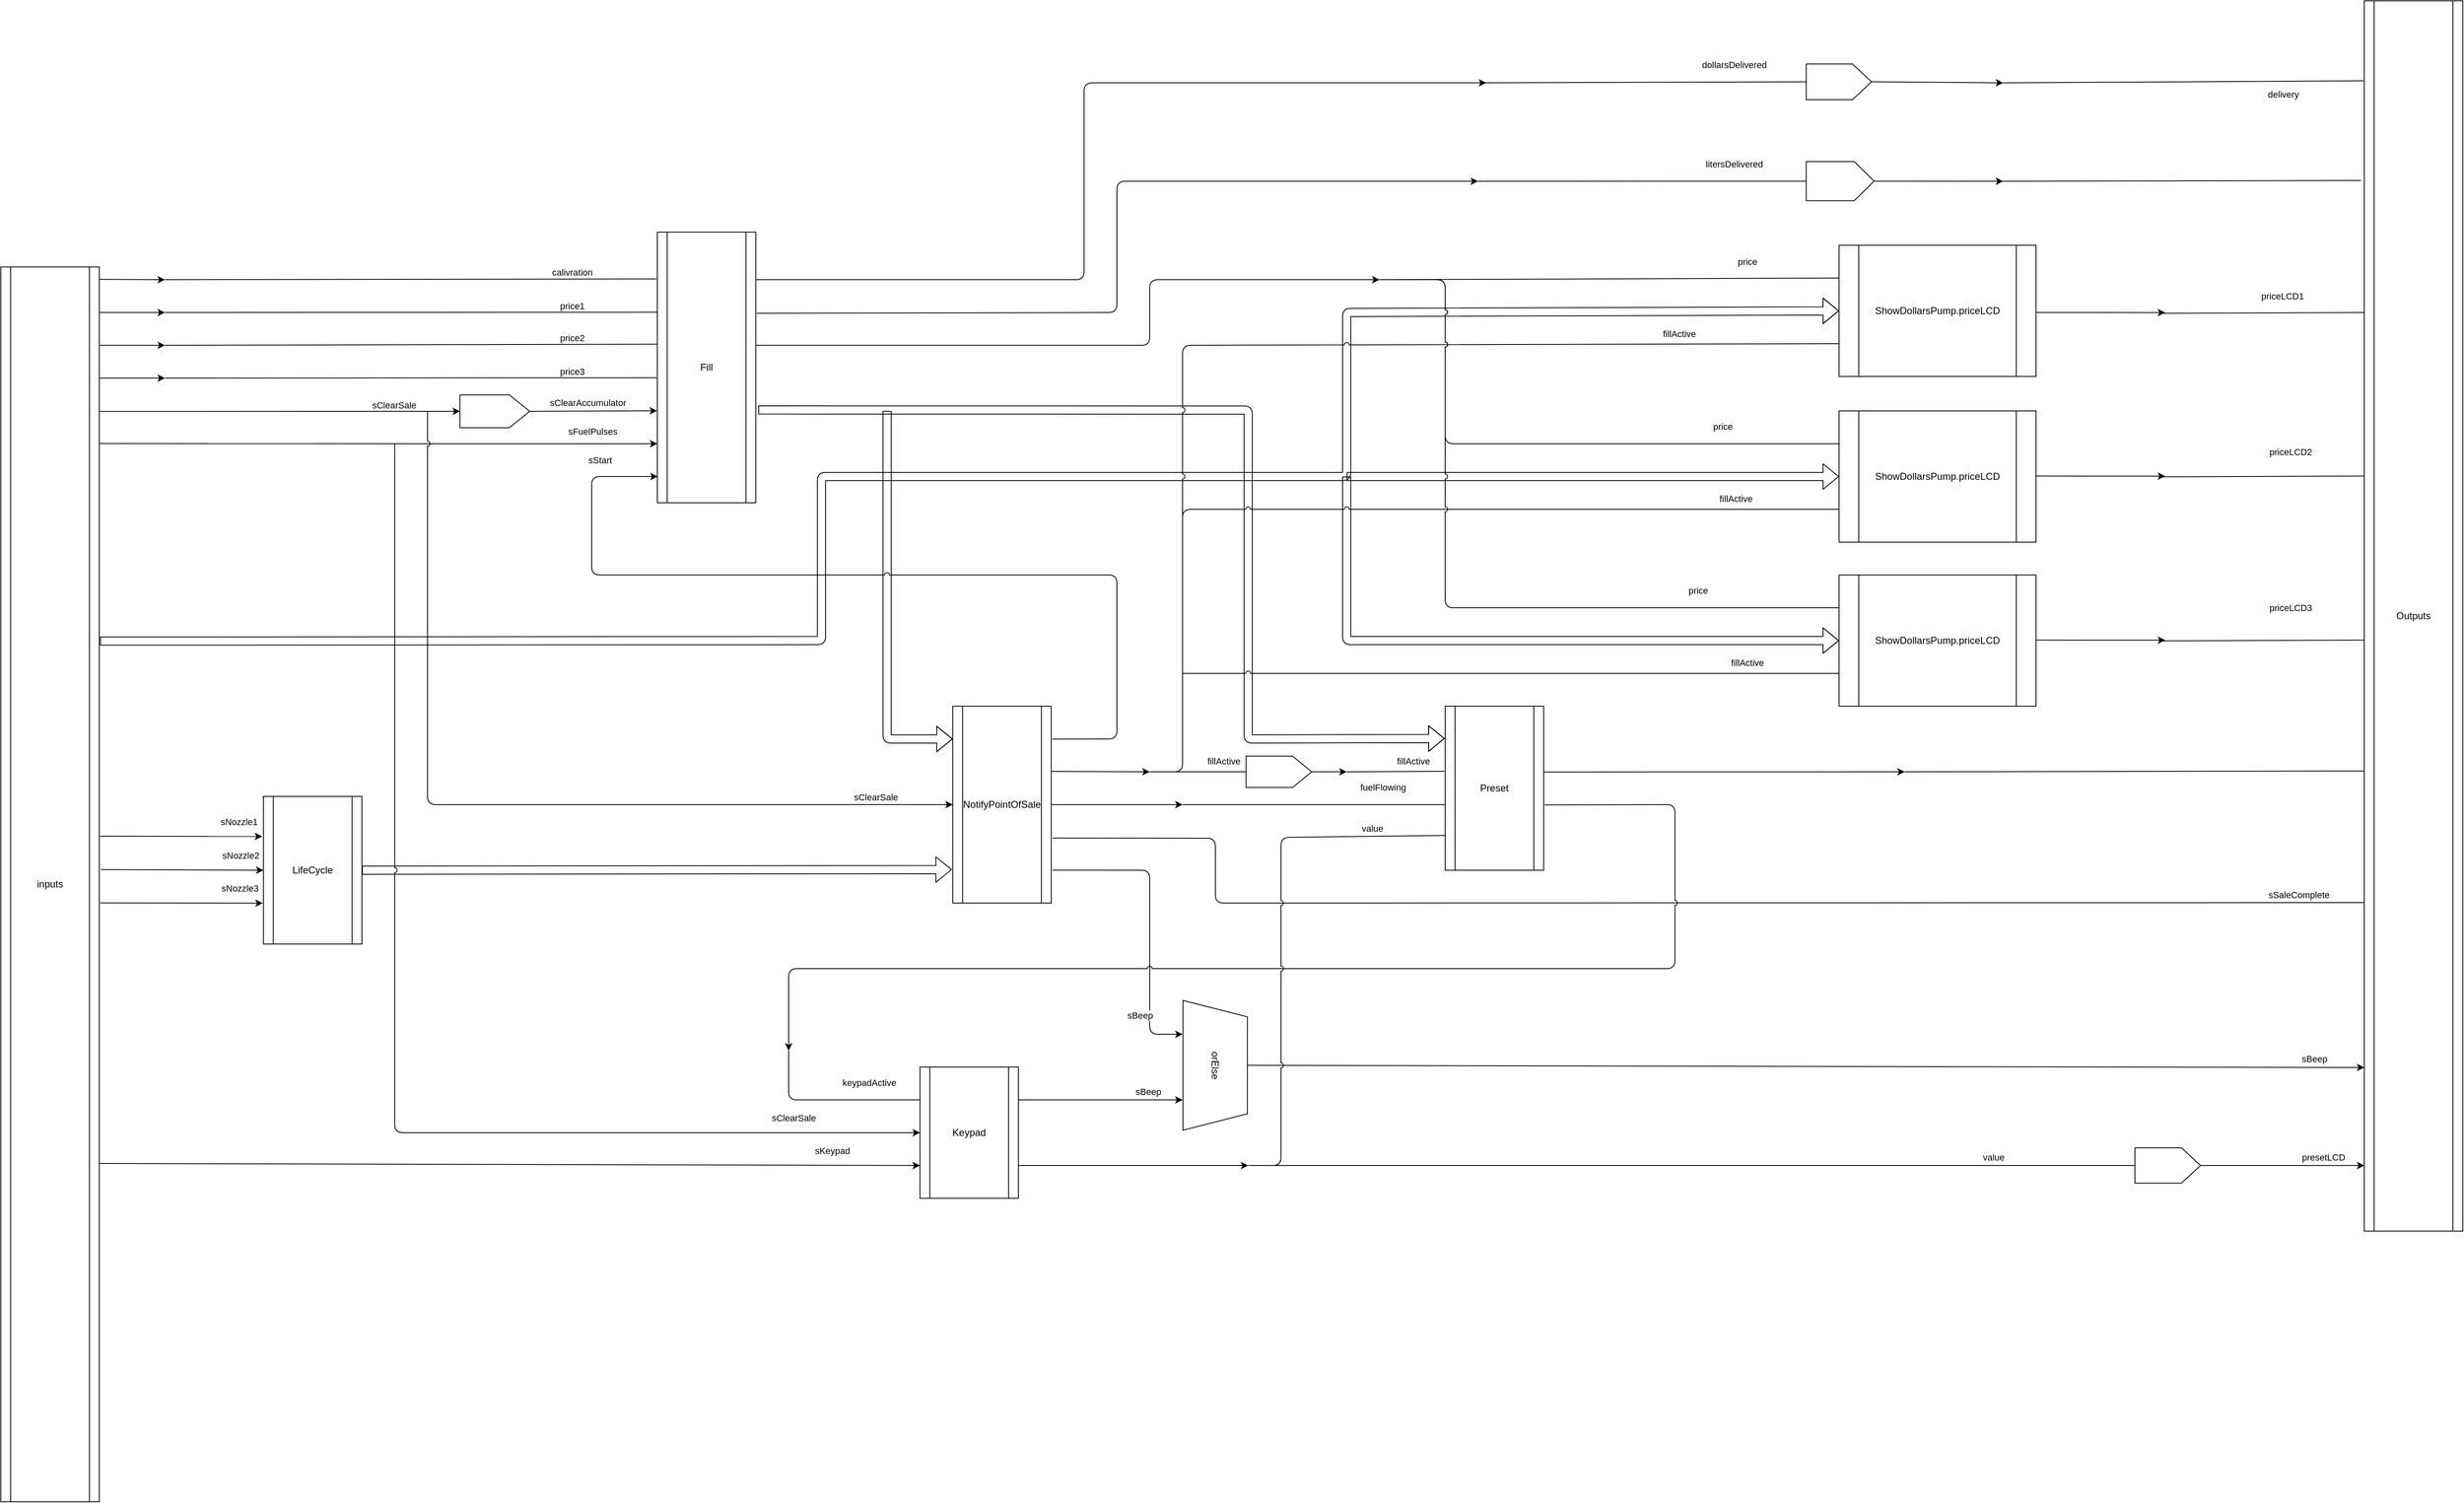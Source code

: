 <mxfile>
    <diagram id="igdpagmYWE806KtzFgo8" name="ページ1">
        <mxGraphModel dx="2159" dy="774" grid="1" gridSize="10" guides="1" tooltips="1" connect="1" arrows="1" fold="1" page="0" pageScale="1" pageWidth="827" pageHeight="1169" background="none" math="0" shadow="0">
            <root>
                <mxCell id="0"/>
                <mxCell id="1" parent="0"/>
                <mxCell id="2" value="inputs" style="shape=process;whiteSpace=wrap;html=1;backgroundOutline=1;" parent="1" vertex="1">
                    <mxGeometry x="-1400" y="584.5" width="120" height="1505.5" as="geometry"/>
                </mxCell>
                <mxCell id="4" value="" style="endArrow=classic;html=1;exitX=1.003;exitY=0.117;exitDx=0;exitDy=0;exitPerimeter=0;jumpStyle=arc;entryX=0.5;entryY=0;entryDx=0;entryDy=0;" parent="1" source="2" target="7" edge="1">
                    <mxGeometry width="50" height="50" relative="1" as="geometry">
                        <mxPoint x="-1210" y="644.5" as="sourcePoint"/>
                        <mxPoint x="-880" y="760" as="targetPoint"/>
                    </mxGeometry>
                </mxCell>
                <mxCell id="5" value="sClearSale" style="edgeLabel;html=1;align=center;verticalAlign=middle;resizable=0;points=[];" parent="4" vertex="1" connectable="0">
                    <mxGeometry x="0.708" y="-1" relative="1" as="geometry">
                        <mxPoint x="-17" y="-9" as="offset"/>
                    </mxGeometry>
                </mxCell>
                <mxCell id="7" value="" style="verticalLabelPosition=bottom;verticalAlign=top;html=1;shape=offPageConnector;rounded=0;size=0.292;rotation=-90;" parent="1" vertex="1">
                    <mxGeometry x="-818" y="718" width="40" height="85" as="geometry"/>
                </mxCell>
                <mxCell id="8" value="" style="endArrow=classic;html=1;entryX=0;entryY=0.782;entryDx=0;entryDy=0;entryPerimeter=0;jumpStyle=arc;exitX=0.999;exitY=0.143;exitDx=0;exitDy=0;exitPerimeter=0;" parent="1" source="2" target="22" edge="1">
                    <mxGeometry width="50" height="50" relative="1" as="geometry">
                        <mxPoint x="-1280" y="890" as="sourcePoint"/>
                        <mxPoint x="-630" y="687" as="targetPoint"/>
                    </mxGeometry>
                </mxCell>
                <mxCell id="9" value="sFuelPulses" style="edgeLabel;html=1;align=center;verticalAlign=middle;resizable=0;points=[];" parent="8" vertex="1" connectable="0">
                    <mxGeometry x="0.708" y="-1" relative="1" as="geometry">
                        <mxPoint x="20" y="-16" as="offset"/>
                    </mxGeometry>
                </mxCell>
                <mxCell id="10" value="" style="endArrow=none;html=1;endFill=0;jumpStyle=arc;entryX=-0.01;entryY=0.173;entryDx=0;entryDy=0;entryPerimeter=0;" parent="1" target="22" edge="1">
                    <mxGeometry width="50" height="50" relative="1" as="geometry">
                        <mxPoint x="-1200" y="600" as="sourcePoint"/>
                        <mxPoint x="-610" y="562.5" as="targetPoint"/>
                    </mxGeometry>
                </mxCell>
                <mxCell id="11" value="calivration" style="edgeLabel;html=1;align=center;verticalAlign=middle;resizable=0;points=[];" parent="10" vertex="1" connectable="0">
                    <mxGeometry x="0.708" y="-1" relative="1" as="geometry">
                        <mxPoint x="-16" y="-9" as="offset"/>
                    </mxGeometry>
                </mxCell>
                <mxCell id="12" value="" style="endArrow=classic;html=1;jumpStyle=arc;exitX=1.002;exitY=0.01;exitDx=0;exitDy=0;exitPerimeter=0;" parent="1" source="2" edge="1">
                    <mxGeometry width="50" height="50" relative="1" as="geometry">
                        <mxPoint x="-1280" y="637" as="sourcePoint"/>
                        <mxPoint x="-1200" y="600" as="targetPoint"/>
                    </mxGeometry>
                </mxCell>
                <mxCell id="13" value="" style="endArrow=none;html=1;endFill=0;jumpStyle=arc;entryX=-0.004;entryY=0.296;entryDx=0;entryDy=0;entryPerimeter=0;" parent="1" target="22" edge="1">
                    <mxGeometry width="50" height="50" relative="1" as="geometry">
                        <mxPoint x="-1200" y="640" as="sourcePoint"/>
                        <mxPoint x="-610" y="592.5" as="targetPoint"/>
                    </mxGeometry>
                </mxCell>
                <mxCell id="14" value="price1" style="edgeLabel;html=1;align=center;verticalAlign=middle;resizable=0;points=[];" parent="13" vertex="1" connectable="0">
                    <mxGeometry x="0.708" y="-1" relative="1" as="geometry">
                        <mxPoint x="-16" y="-9" as="offset"/>
                    </mxGeometry>
                </mxCell>
                <mxCell id="15" value="" style="endArrow=classic;html=1;jumpStyle=arc;" parent="1" edge="1">
                    <mxGeometry width="50" height="50" relative="1" as="geometry">
                        <mxPoint x="-1280" y="640" as="sourcePoint"/>
                        <mxPoint x="-1200" y="640" as="targetPoint"/>
                    </mxGeometry>
                </mxCell>
                <mxCell id="16" value="" style="endArrow=none;html=1;endFill=0;entryX=-0.006;entryY=0.414;entryDx=0;entryDy=0;jumpStyle=arc;entryPerimeter=0;" parent="1" target="22" edge="1">
                    <mxGeometry width="50" height="50" relative="1" as="geometry">
                        <mxPoint x="-1200" y="680" as="sourcePoint"/>
                        <mxPoint x="-600" y="639.5" as="targetPoint"/>
                    </mxGeometry>
                </mxCell>
                <mxCell id="17" value="price2" style="edgeLabel;html=1;align=center;verticalAlign=middle;resizable=0;points=[];" parent="16" vertex="1" connectable="0">
                    <mxGeometry x="0.708" y="-1" relative="1" as="geometry">
                        <mxPoint x="-16" y="-9" as="offset"/>
                    </mxGeometry>
                </mxCell>
                <mxCell id="18" value="" style="endArrow=classic;html=1;jumpStyle=arc;" parent="1" edge="1">
                    <mxGeometry width="50" height="50" relative="1" as="geometry">
                        <mxPoint x="-1280" y="680" as="sourcePoint"/>
                        <mxPoint x="-1200" y="680" as="targetPoint"/>
                    </mxGeometry>
                </mxCell>
                <mxCell id="19" value="" style="endArrow=none;html=1;endFill=0;entryX=-0.008;entryY=0.538;entryDx=0;entryDy=0;entryPerimeter=0;jumpStyle=arc;" parent="1" target="22" edge="1">
                    <mxGeometry width="50" height="50" relative="1" as="geometry">
                        <mxPoint x="-1200" y="720" as="sourcePoint"/>
                        <mxPoint x="-602.04" y="675.14" as="targetPoint"/>
                    </mxGeometry>
                </mxCell>
                <mxCell id="20" value="price3" style="edgeLabel;html=1;align=center;verticalAlign=middle;resizable=0;points=[];" parent="19" vertex="1" connectable="0">
                    <mxGeometry x="0.708" y="-1" relative="1" as="geometry">
                        <mxPoint x="-16" y="-9" as="offset"/>
                    </mxGeometry>
                </mxCell>
                <mxCell id="21" value="" style="endArrow=classic;html=1;jumpStyle=arc;" parent="1" edge="1">
                    <mxGeometry width="50" height="50" relative="1" as="geometry">
                        <mxPoint x="-1280" y="720" as="sourcePoint"/>
                        <mxPoint x="-1200" y="720" as="targetPoint"/>
                    </mxGeometry>
                </mxCell>
                <mxCell id="22" value="Fill" style="shape=process;whiteSpace=wrap;html=1;backgroundOutline=1;" parent="1" vertex="1">
                    <mxGeometry x="-600" y="542" width="120" height="330" as="geometry"/>
                </mxCell>
                <mxCell id="23" value="NotifyPointOfSale" style="shape=process;whiteSpace=wrap;html=1;backgroundOutline=1;" parent="1" vertex="1">
                    <mxGeometry x="-240" y="1120" width="120" height="240" as="geometry"/>
                </mxCell>
                <mxCell id="25" value="LifeCycle" style="shape=process;whiteSpace=wrap;html=1;backgroundOutline=1;" parent="1" vertex="1">
                    <mxGeometry x="-1080" y="1230" width="120" height="180" as="geometry"/>
                </mxCell>
                <mxCell id="26" value="" style="shape=flexArrow;endArrow=classic;html=1;exitX=1;exitY=0.5;exitDx=0;exitDy=0;entryX=-0.009;entryY=0.83;entryDx=0;entryDy=0;entryPerimeter=0;" parent="1" source="25" target="23" edge="1">
                    <mxGeometry width="50" height="50" relative="1" as="geometry">
                        <mxPoint x="320" y="567" as="sourcePoint"/>
                        <mxPoint x="405" y="1714" as="targetPoint"/>
                    </mxGeometry>
                </mxCell>
                <mxCell id="27" value="" style="shape=flexArrow;endArrow=classic;html=1;" parent="1" edge="1">
                    <mxGeometry width="50" height="50" relative="1" as="geometry">
                        <mxPoint x="-320" y="760" as="sourcePoint"/>
                        <mxPoint x="-240" y="1160" as="targetPoint"/>
                        <Array as="points">
                            <mxPoint x="-320" y="1160"/>
                        </Array>
                    </mxGeometry>
                </mxCell>
                <mxCell id="28" value="Keypad" style="shape=process;whiteSpace=wrap;html=1;backgroundOutline=1;" parent="1" vertex="1">
                    <mxGeometry x="-280" y="1560" width="120" height="160" as="geometry"/>
                </mxCell>
                <mxCell id="29" value="Preset" style="shape=process;whiteSpace=wrap;html=1;backgroundOutline=1;" parent="1" vertex="1">
                    <mxGeometry x="360" y="1120" width="120" height="200" as="geometry"/>
                </mxCell>
                <mxCell id="30" value="" style="shape=flexArrow;endArrow=classic;html=1;exitX=1.025;exitY=0.657;exitDx=0;exitDy=0;exitPerimeter=0;entryX=-0.005;entryY=0.197;entryDx=0;entryDy=0;entryPerimeter=0;" parent="1" source="22" target="29" edge="1">
                    <mxGeometry width="50" height="50" relative="1" as="geometry">
                        <mxPoint x="290" y="667.46" as="sourcePoint"/>
                        <mxPoint x="350" y="1040" as="targetPoint"/>
                        <Array as="points">
                            <mxPoint x="120" y="759"/>
                            <mxPoint x="120" y="1080"/>
                            <mxPoint x="120" y="1160"/>
                        </Array>
                    </mxGeometry>
                </mxCell>
                <mxCell id="31" value="Outputs" style="shape=process;whiteSpace=wrap;html=1;backgroundOutline=1;" parent="1" vertex="1">
                    <mxGeometry x="1480" y="260" width="120" height="1500" as="geometry"/>
                </mxCell>
                <mxCell id="33" value="" style="endArrow=classic;html=1;jumpStyle=arc;exitX=1.003;exitY=0.401;exitDx=0;exitDy=0;exitPerimeter=0;" parent="1" source="29" edge="1">
                    <mxGeometry width="50" height="50" relative="1" as="geometry">
                        <mxPoint x="760" y="640" as="sourcePoint"/>
                        <mxPoint x="920" y="1200" as="targetPoint"/>
                    </mxGeometry>
                </mxCell>
                <mxCell id="35" value="" style="endArrow=none;html=1;endFill=0;jumpStyle=arc;entryX=-0.004;entryY=0.626;entryDx=0;entryDy=0;entryPerimeter=0;" parent="1" target="31" edge="1">
                    <mxGeometry width="50" height="50" relative="1" as="geometry">
                        <mxPoint x="920" y="1200" as="sourcePoint"/>
                        <mxPoint x="1777" y="745" as="targetPoint"/>
                    </mxGeometry>
                </mxCell>
                <mxCell id="36" value="delivery" style="edgeLabel;html=1;align=center;verticalAlign=middle;resizable=0;points=[];" parent="35" vertex="1" connectable="0">
                    <mxGeometry x="0.702" relative="1" as="geometry">
                        <mxPoint x="-15" y="-825" as="offset"/>
                    </mxGeometry>
                </mxCell>
                <mxCell id="37" value="" style="endArrow=classic;html=1;jumpStyle=arc;" parent="1" edge="1">
                    <mxGeometry width="50" height="50" relative="1" as="geometry">
                        <mxPoint x="-480" y="600" as="sourcePoint"/>
                        <mxPoint x="410" y="360" as="targetPoint"/>
                        <Array as="points">
                            <mxPoint x="-80" y="600"/>
                            <mxPoint x="-80" y="360"/>
                        </Array>
                    </mxGeometry>
                </mxCell>
                <mxCell id="38" value="" style="endArrow=none;html=1;endFill=0;entryX=0.5;entryY=0;entryDx=0;entryDy=0;jumpStyle=arc;" parent="1" target="40" edge="1">
                    <mxGeometry width="50" height="50" relative="1" as="geometry">
                        <mxPoint x="400" y="360" as="sourcePoint"/>
                        <mxPoint x="760" y="810" as="targetPoint"/>
                    </mxGeometry>
                </mxCell>
                <mxCell id="39" value="dollarsDelivered" style="edgeLabel;html=1;align=center;verticalAlign=middle;resizable=0;points=[];" parent="38" vertex="1" connectable="0">
                    <mxGeometry x="0.702" relative="1" as="geometry">
                        <mxPoint x="-29" y="-21" as="offset"/>
                    </mxGeometry>
                </mxCell>
                <mxCell id="40" value="" style="verticalLabelPosition=bottom;verticalAlign=top;html=1;shape=offPageConnector;rounded=0;size=0.292;rotation=-90;" parent="1" vertex="1">
                    <mxGeometry x="818.07" y="318.95" width="43.5" height="79.62" as="geometry"/>
                </mxCell>
                <mxCell id="41" value="" style="endArrow=classic;html=1;exitX=0.5;exitY=1;exitDx=0;exitDy=0;jumpStyle=arc;" parent="1" source="40" edge="1">
                    <mxGeometry width="50" height="50" relative="1" as="geometry">
                        <mxPoint x="890.0" y="830" as="sourcePoint"/>
                        <mxPoint x="1040" y="360" as="targetPoint"/>
                    </mxGeometry>
                </mxCell>
                <mxCell id="42" value="" style="endArrow=none;html=1;endFill=0;entryX=-0.008;entryY=0.065;entryDx=0;entryDy=0;jumpStyle=arc;entryPerimeter=0;" parent="1" target="31" edge="1">
                    <mxGeometry width="50" height="50" relative="1" as="geometry">
                        <mxPoint x="1040" y="360" as="sourcePoint"/>
                        <mxPoint x="1091" y="832.5" as="targetPoint"/>
                    </mxGeometry>
                </mxCell>
                <mxCell id="44" value="" style="endArrow=classic;html=1;exitX=1.009;exitY=0.3;exitDx=0;exitDy=0;jumpStyle=arc;exitPerimeter=0;" parent="1" source="22" edge="1">
                    <mxGeometry width="50" height="50" relative="1" as="geometry">
                        <mxPoint x="285.28" y="810.53" as="sourcePoint"/>
                        <mxPoint x="400" y="480" as="targetPoint"/>
                        <Array as="points">
                            <mxPoint x="-40" y="640"/>
                            <mxPoint x="-40" y="480"/>
                        </Array>
                    </mxGeometry>
                </mxCell>
                <mxCell id="45" value="" style="endArrow=none;html=1;endFill=0;entryX=0.5;entryY=0;entryDx=0;entryDy=0;jumpStyle=arc;" parent="1" target="47" edge="1">
                    <mxGeometry width="50" height="50" relative="1" as="geometry">
                        <mxPoint x="400" y="480" as="sourcePoint"/>
                        <mxPoint x="762.4" y="854" as="targetPoint"/>
                    </mxGeometry>
                </mxCell>
                <mxCell id="46" value="litersDelivered" style="edgeLabel;html=1;align=center;verticalAlign=middle;resizable=0;points=[];" parent="45" vertex="1" connectable="0">
                    <mxGeometry x="0.702" relative="1" as="geometry">
                        <mxPoint x="-29" y="-21" as="offset"/>
                    </mxGeometry>
                </mxCell>
                <mxCell id="47" value="" style="verticalLabelPosition=bottom;verticalAlign=top;html=1;shape=offPageConnector;rounded=0;size=0.292;rotation=-90;" parent="1" vertex="1">
                    <mxGeometry x="817.44" y="438.56" width="47.75" height="82.63" as="geometry"/>
                </mxCell>
                <mxCell id="48" value="" style="endArrow=classic;html=1;exitX=0.5;exitY=1;exitDx=0;exitDy=0;jumpStyle=arc;" parent="1" source="47" edge="1">
                    <mxGeometry width="50" height="50" relative="1" as="geometry">
                        <mxPoint x="892.4" y="874" as="sourcePoint"/>
                        <mxPoint x="1040" y="480" as="targetPoint"/>
                    </mxGeometry>
                </mxCell>
                <mxCell id="49" value="" style="endArrow=none;html=1;endFill=0;entryX=-0.035;entryY=0.146;entryDx=0;entryDy=0;entryPerimeter=0;jumpStyle=arc;" parent="1" target="31" edge="1">
                    <mxGeometry width="50" height="50" relative="1" as="geometry">
                        <mxPoint x="1040" y="480" as="sourcePoint"/>
                        <mxPoint x="1000.0" y="720.0" as="targetPoint"/>
                    </mxGeometry>
                </mxCell>
                <mxCell id="51" value="ShowDollarsPump.priceLCD" style="shape=process;whiteSpace=wrap;html=1;backgroundOutline=1;" parent="1" vertex="1">
                    <mxGeometry x="840" y="558" width="240" height="160" as="geometry"/>
                </mxCell>
                <mxCell id="52" value="ShowDollarsPump.priceLCD" style="shape=process;whiteSpace=wrap;html=1;backgroundOutline=1;" parent="1" vertex="1">
                    <mxGeometry x="840" y="760" width="240" height="160" as="geometry"/>
                </mxCell>
                <mxCell id="53" value="ShowDollarsPump.priceLCD" style="shape=process;whiteSpace=wrap;html=1;backgroundOutline=1;" parent="1" vertex="1">
                    <mxGeometry x="840" y="960" width="240" height="160" as="geometry"/>
                </mxCell>
                <mxCell id="61" value="" style="endArrow=none;html=1;endFill=0;exitX=1.013;exitY=0.67;exitDx=0;exitDy=0;jumpStyle=arc;exitPerimeter=0;entryX=-0.006;entryY=0.733;entryDx=0;entryDy=0;entryPerimeter=0;" parent="1" source="23" target="31" edge="1">
                    <mxGeometry width="50" height="50" relative="1" as="geometry">
                        <mxPoint x="840" y="493" as="sourcePoint"/>
                        <mxPoint x="1770" y="1320" as="targetPoint"/>
                        <Array as="points">
                            <mxPoint x="80" y="1281"/>
                            <mxPoint x="80" y="1360"/>
                            <mxPoint x="280" y="1360"/>
                            <mxPoint x="560" y="1360"/>
                            <mxPoint x="830" y="1360"/>
                        </Array>
                    </mxGeometry>
                </mxCell>
                <mxCell id="62" value="sSaleComplete" style="edgeLabel;html=1;align=center;verticalAlign=middle;resizable=0;points=[];" parent="61" vertex="1" connectable="0">
                    <mxGeometry x="0.702" relative="1" as="geometry">
                        <mxPoint x="170" y="-10" as="offset"/>
                    </mxGeometry>
                </mxCell>
                <mxCell id="63" value="" style="endArrow=none;html=1;endFill=0;jumpStyle=arc;entryX=0.5;entryY=0;entryDx=0;entryDy=0;" parent="1" target="65" edge="1">
                    <mxGeometry width="50" height="50" relative="1" as="geometry">
                        <mxPoint x="120" y="1680" as="sourcePoint"/>
                        <mxPoint x="1200" y="1680" as="targetPoint"/>
                    </mxGeometry>
                </mxCell>
                <mxCell id="64" value="value" style="edgeLabel;html=1;align=center;verticalAlign=middle;resizable=0;points=[];" parent="63" vertex="1" connectable="0">
                    <mxGeometry x="0.702" relative="1" as="geometry">
                        <mxPoint x="-12" y="-10" as="offset"/>
                    </mxGeometry>
                </mxCell>
                <mxCell id="65" value="" style="verticalLabelPosition=bottom;verticalAlign=top;html=1;shape=offPageConnector;rounded=0;size=0.292;rotation=-90;" parent="1" vertex="1">
                    <mxGeometry x="1219" y="1640" width="43" height="80" as="geometry"/>
                </mxCell>
                <mxCell id="66" value="" style="endArrow=none;html=1;endFill=0;entryX=-0.003;entryY=0.947;entryDx=0;entryDy=0;entryPerimeter=0;jumpStyle=arc;" parent="1" target="31" edge="1">
                    <mxGeometry width="50" height="50" relative="1" as="geometry">
                        <mxPoint x="1480" y="1680" as="sourcePoint"/>
                        <mxPoint x="1540" y="1320" as="targetPoint"/>
                    </mxGeometry>
                </mxCell>
                <mxCell id="81" value="presetLCD" style="edgeLabel;html=1;align=center;verticalAlign=middle;resizable=0;points=[];" parent="66" vertex="1" connectable="0">
                    <mxGeometry x="0.634" y="3" relative="1" as="geometry">
                        <mxPoint x="-52" y="-12" as="offset"/>
                    </mxGeometry>
                </mxCell>
                <mxCell id="68" value="" style="endArrow=classic;html=1;exitX=0.5;exitY=1;exitDx=0;exitDy=0;jumpStyle=arc;" parent="1" source="65" edge="1">
                    <mxGeometry width="50" height="50" relative="1" as="geometry">
                        <mxPoint x="1250" y="1770" as="sourcePoint"/>
                        <mxPoint x="1480" y="1680" as="targetPoint"/>
                    </mxGeometry>
                </mxCell>
                <mxCell id="73" value="" style="endArrow=classic;html=1;endFill=1;jumpStyle=arc;exitX=1;exitY=0.25;exitDx=0;exitDy=0;" parent="1" source="28" edge="1">
                    <mxGeometry width="50" height="50" relative="1" as="geometry">
                        <mxPoint x="-170" y="1640" as="sourcePoint"/>
                        <mxPoint x="40" y="1600" as="targetPoint"/>
                    </mxGeometry>
                </mxCell>
                <mxCell id="74" value="sBeep" style="edgeLabel;html=1;align=center;verticalAlign=middle;resizable=0;points=[];" parent="73" vertex="1" connectable="0">
                    <mxGeometry x="0.702" relative="1" as="geometry">
                        <mxPoint x="-12" y="-10" as="offset"/>
                    </mxGeometry>
                </mxCell>
                <mxCell id="75" value="orElse" style="shape=trapezoid;perimeter=trapezoidPerimeter;whiteSpace=wrap;html=1;fixedSize=1;rotation=90;" parent="1" vertex="1">
                    <mxGeometry x="0.63" y="1518.63" width="158.25" height="78.5" as="geometry"/>
                </mxCell>
                <mxCell id="77" value="" style="endArrow=classic;html=1;endFill=1;jumpStyle=arc;exitX=1.013;exitY=0.833;exitDx=0;exitDy=0;exitPerimeter=0;" parent="1" source="23" edge="1">
                    <mxGeometry width="50" height="50" relative="1" as="geometry">
                        <mxPoint x="-120" y="1310" as="sourcePoint"/>
                        <mxPoint x="40" y="1520" as="targetPoint"/>
                        <Array as="points">
                            <mxPoint y="1320"/>
                            <mxPoint y="1520"/>
                        </Array>
                    </mxGeometry>
                </mxCell>
                <mxCell id="78" value="sBeep" style="edgeLabel;html=1;align=center;verticalAlign=middle;resizable=0;points=[];" parent="77" vertex="1" connectable="0">
                    <mxGeometry x="0.702" relative="1" as="geometry">
                        <mxPoint x="-12" y="-10" as="offset"/>
                    </mxGeometry>
                </mxCell>
                <mxCell id="79" value="" style="endArrow=classic;html=1;endFill=1;exitX=0.5;exitY=0;exitDx=0;exitDy=0;entryX=0;entryY=0.867;entryDx=0;entryDy=0;entryPerimeter=0;jumpStyle=arc;" parent="1" source="75" target="31" edge="1">
                    <mxGeometry width="50" height="50" relative="1" as="geometry">
                        <mxPoint x="1330" y="1660" as="sourcePoint"/>
                        <mxPoint x="1810" y="1600" as="targetPoint"/>
                    </mxGeometry>
                </mxCell>
                <mxCell id="80" value="sBeep" style="edgeLabel;html=1;align=center;verticalAlign=middle;resizable=0;points=[];" parent="79" vertex="1" connectable="0">
                    <mxGeometry x="0.702" relative="1" as="geometry">
                        <mxPoint x="142" y="-10" as="offset"/>
                    </mxGeometry>
                </mxCell>
                <mxCell id="83" value="" style="endArrow=classic;html=1;exitX=0.5;exitY=1;exitDx=0;exitDy=0;jumpStyle=arc;entryX=-0.003;entryY=0.66;entryDx=0;entryDy=0;entryPerimeter=0;" parent="1" source="7" target="22" edge="1">
                    <mxGeometry width="50" height="50" relative="1" as="geometry">
                        <mxPoint x="-790.0" y="545.22" as="sourcePoint"/>
                        <mxPoint x="-603" y="760" as="targetPoint"/>
                    </mxGeometry>
                </mxCell>
                <mxCell id="85" value="sClearAccumulator" style="edgeLabel;html=1;align=center;verticalAlign=middle;resizable=0;points=[];" parent="83" vertex="1" connectable="0">
                    <mxGeometry x="0.804" y="1" relative="1" as="geometry">
                        <mxPoint x="-70" y="-9" as="offset"/>
                    </mxGeometry>
                </mxCell>
                <mxCell id="89" value="" style="endArrow=classic;html=1;entryX=0.004;entryY=0.903;entryDx=0;entryDy=0;entryPerimeter=0;jumpStyle=arc;exitX=1.012;exitY=0.167;exitDx=0;exitDy=0;exitPerimeter=0;" parent="1" source="23" target="22" edge="1">
                    <mxGeometry width="50" height="50" relative="1" as="geometry">
                        <mxPoint x="-115" y="1155" as="sourcePoint"/>
                        <mxPoint x="-570.06" y="1300.14" as="targetPoint"/>
                        <Array as="points">
                            <mxPoint x="-40" y="1160"/>
                            <mxPoint x="-40" y="960"/>
                            <mxPoint x="-680" y="960"/>
                            <mxPoint x="-680" y="840"/>
                        </Array>
                    </mxGeometry>
                </mxCell>
                <mxCell id="90" value="sStart" style="edgeLabel;html=1;align=center;verticalAlign=middle;resizable=0;points=[];" parent="89" vertex="1" connectable="0">
                    <mxGeometry x="0.804" y="1" relative="1" as="geometry">
                        <mxPoint x="11" y="-49" as="offset"/>
                    </mxGeometry>
                </mxCell>
                <mxCell id="91" value="" style="endArrow=classic;html=1;entryX=-0.013;entryY=0.271;entryDx=0;entryDy=0;entryPerimeter=0;jumpStyle=arc;exitX=1.008;exitY=0.461;exitDx=0;exitDy=0;exitPerimeter=0;" parent="1" source="2" target="25" edge="1">
                    <mxGeometry width="50" height="50" relative="1" as="geometry">
                        <mxPoint x="-1280" y="896.0" as="sourcePoint"/>
                        <mxPoint x="-750" y="1067" as="targetPoint"/>
                    </mxGeometry>
                </mxCell>
                <mxCell id="92" value="sNozzle1" style="edgeLabel;html=1;align=center;verticalAlign=middle;resizable=0;points=[];" parent="91" vertex="1" connectable="0">
                    <mxGeometry x="0.804" y="1" relative="1" as="geometry">
                        <mxPoint x="-9" y="-17" as="offset"/>
                    </mxGeometry>
                </mxCell>
                <mxCell id="97" value="" style="endArrow=classic;html=1;entryX=0;entryY=0.5;entryDx=0;entryDy=0;jumpStyle=arc;exitX=1.015;exitY=0.488;exitDx=0;exitDy=0;exitPerimeter=0;" parent="1" source="2" target="25" edge="1">
                    <mxGeometry width="50" height="50" relative="1" as="geometry">
                        <mxPoint x="-1280" y="957.0" as="sourcePoint"/>
                        <mxPoint x="-750" y="1128" as="targetPoint"/>
                    </mxGeometry>
                </mxCell>
                <mxCell id="98" value="sNozzle2" style="edgeLabel;html=1;align=center;verticalAlign=middle;resizable=0;points=[];" parent="97" vertex="1" connectable="0">
                    <mxGeometry x="0.804" y="1" relative="1" as="geometry">
                        <mxPoint x="-9" y="-17" as="offset"/>
                    </mxGeometry>
                </mxCell>
                <mxCell id="99" value="" style="endArrow=classic;html=1;entryX=-0.007;entryY=0.723;entryDx=0;entryDy=0;entryPerimeter=0;jumpStyle=arc;exitX=1.009;exitY=0.515;exitDx=0;exitDy=0;exitPerimeter=0;" parent="1" source="2" target="25" edge="1">
                    <mxGeometry width="50" height="50" relative="1" as="geometry">
                        <mxPoint x="-1280" y="1037.0" as="sourcePoint"/>
                        <mxPoint x="-750" y="1208" as="targetPoint"/>
                    </mxGeometry>
                </mxCell>
                <mxCell id="100" value="sNozzle3" style="edgeLabel;html=1;align=center;verticalAlign=middle;resizable=0;points=[];" parent="99" vertex="1" connectable="0">
                    <mxGeometry x="0.804" y="1" relative="1" as="geometry">
                        <mxPoint x="-9" y="-17" as="offset"/>
                    </mxGeometry>
                </mxCell>
                <mxCell id="101" value="" style="endArrow=classic;html=1;jumpStyle=arc;entryX=0;entryY=0.5;entryDx=0;entryDy=0;" parent="1" target="23" edge="1">
                    <mxGeometry width="50" height="50" relative="1" as="geometry">
                        <mxPoint x="-880" y="760" as="sourcePoint"/>
                        <mxPoint x="-190" y="1480" as="targetPoint"/>
                        <Array as="points">
                            <mxPoint x="-880" y="1240"/>
                        </Array>
                    </mxGeometry>
                </mxCell>
                <mxCell id="102" value="sClearSale" style="edgeLabel;html=1;align=center;verticalAlign=middle;resizable=0;points=[];" parent="101" vertex="1" connectable="0">
                    <mxGeometry x="0.804" y="1" relative="1" as="geometry">
                        <mxPoint x="16" y="-8" as="offset"/>
                    </mxGeometry>
                </mxCell>
                <mxCell id="103" value="" style="endArrow=classic;html=1;entryX=0;entryY=0.75;entryDx=0;entryDy=0;jumpStyle=arc;exitX=1.006;exitY=0.726;exitDx=0;exitDy=0;exitPerimeter=0;" parent="1" source="2" target="28" edge="1">
                    <mxGeometry width="50" height="50" relative="1" as="geometry">
                        <mxPoint x="-1280" y="1730" as="sourcePoint"/>
                        <mxPoint x="-235.0" y="1715.94" as="targetPoint"/>
                    </mxGeometry>
                </mxCell>
                <mxCell id="104" value="sKeypad" style="edgeLabel;html=1;align=center;verticalAlign=middle;resizable=0;points=[];" parent="103" vertex="1" connectable="0">
                    <mxGeometry x="0.804" y="1" relative="1" as="geometry">
                        <mxPoint x="-9" y="-17" as="offset"/>
                    </mxGeometry>
                </mxCell>
                <mxCell id="105" value="" style="endArrow=classic;html=1;jumpStyle=arc;" parent="1" edge="1">
                    <mxGeometry width="50" height="50" relative="1" as="geometry">
                        <mxPoint x="-920" y="800" as="sourcePoint"/>
                        <mxPoint x="-280" y="1640" as="targetPoint"/>
                        <Array as="points">
                            <mxPoint x="-920" y="1640"/>
                        </Array>
                    </mxGeometry>
                </mxCell>
                <mxCell id="106" value="sClearSale" style="edgeLabel;html=1;align=center;verticalAlign=middle;resizable=0;points=[];" parent="105" vertex="1" connectable="0">
                    <mxGeometry x="0.804" y="1" relative="1" as="geometry">
                        <mxPoint x="-9" y="-17" as="offset"/>
                    </mxGeometry>
                </mxCell>
                <mxCell id="107" value="" style="endArrow=classic;html=1;jumpStyle=arc;exitX=1.009;exitY=0.602;exitDx=0;exitDy=0;exitPerimeter=0;" parent="1" source="29" edge="1">
                    <mxGeometry width="50" height="50" relative="1" as="geometry">
                        <mxPoint x="480" y="1170" as="sourcePoint"/>
                        <mxPoint x="-440" y="1540" as="targetPoint"/>
                        <Array as="points">
                            <mxPoint x="640" y="1240"/>
                            <mxPoint x="640" y="1440"/>
                            <mxPoint x="-440" y="1440"/>
                        </Array>
                    </mxGeometry>
                </mxCell>
                <mxCell id="108" value="" style="endArrow=none;html=1;endFill=0;entryX=0;entryY=0.25;entryDx=0;entryDy=0;jumpStyle=arc;" parent="1" target="28" edge="1">
                    <mxGeometry width="50" height="50" relative="1" as="geometry">
                        <mxPoint x="-440" y="1540" as="sourcePoint"/>
                        <mxPoint x="-259" y="2009.5" as="targetPoint"/>
                        <Array as="points">
                            <mxPoint x="-440" y="1600"/>
                        </Array>
                    </mxGeometry>
                </mxCell>
                <mxCell id="109" value="keypadActive" style="edgeLabel;html=1;align=center;verticalAlign=middle;resizable=0;points=[];" parent="108" vertex="1" connectable="0">
                    <mxGeometry x="0.702" relative="1" as="geometry">
                        <mxPoint x="-29" y="-21" as="offset"/>
                    </mxGeometry>
                </mxCell>
                <mxCell id="110" value="" style="endArrow=none;html=1;endFill=0;jumpStyle=arc;entryX=0.006;entryY=0.788;entryDx=0;entryDy=0;entryPerimeter=0;" parent="1" target="29" edge="1">
                    <mxGeometry width="50" height="50" relative="1" as="geometry">
                        <mxPoint x="120" y="1680" as="sourcePoint"/>
                        <mxPoint x="350" y="1200" as="targetPoint"/>
                        <Array as="points">
                            <mxPoint x="160" y="1680"/>
                            <mxPoint x="160" y="1280"/>
                        </Array>
                    </mxGeometry>
                </mxCell>
                <mxCell id="111" value="value" style="edgeLabel;html=1;align=center;verticalAlign=middle;resizable=0;points=[];" parent="110" vertex="1" connectable="0">
                    <mxGeometry x="0.702" relative="1" as="geometry">
                        <mxPoint x="5" y="-10" as="offset"/>
                    </mxGeometry>
                </mxCell>
                <mxCell id="112" value="" style="endArrow=classic;html=1;exitX=1;exitY=0.75;exitDx=0;exitDy=0;jumpStyle=arc;" parent="1" source="28" edge="1">
                    <mxGeometry width="50" height="50" relative="1" as="geometry">
                        <mxPoint x="-120" y="1916.52" as="sourcePoint"/>
                        <mxPoint x="120" y="1680" as="targetPoint"/>
                    </mxGeometry>
                </mxCell>
                <mxCell id="113" value="" style="endArrow=classic;html=1;exitX=1;exitY=0.5;exitDx=0;exitDy=0;jumpStyle=arc;" parent="1" source="23" edge="1">
                    <mxGeometry width="50" height="50" relative="1" as="geometry">
                        <mxPoint x="-10.0" y="1398.16" as="sourcePoint"/>
                        <mxPoint x="40" y="1240" as="targetPoint"/>
                    </mxGeometry>
                </mxCell>
                <mxCell id="114" value="" style="endArrow=none;html=1;endFill=0;jumpStyle=arc;" parent="1" edge="1">
                    <mxGeometry width="50" height="50" relative="1" as="geometry">
                        <mxPoint x="40" y="1240" as="sourcePoint"/>
                        <mxPoint x="360" y="1240" as="targetPoint"/>
                        <Array as="points">
                            <mxPoint x="80" y="1240"/>
                        </Array>
                    </mxGeometry>
                </mxCell>
                <mxCell id="115" value="fuelFlowing" style="edgeLabel;html=1;align=center;verticalAlign=middle;resizable=0;points=[];" parent="114" vertex="1" connectable="0">
                    <mxGeometry x="0.702" relative="1" as="geometry">
                        <mxPoint x="-29" y="-21" as="offset"/>
                    </mxGeometry>
                </mxCell>
                <mxCell id="116" value="" style="endArrow=classic;html=1;jumpStyle=arc;exitX=1.002;exitY=0.331;exitDx=0;exitDy=0;exitPerimeter=0;" parent="1" source="23" edge="1">
                    <mxGeometry width="50" height="50" relative="1" as="geometry">
                        <mxPoint x="-118" y="1171" as="sourcePoint"/>
                        <mxPoint y="1200" as="targetPoint"/>
                    </mxGeometry>
                </mxCell>
                <mxCell id="117" value="" style="endArrow=none;html=1;endFill=0;jumpStyle=arc;entryX=0.5;entryY=0;entryDx=0;entryDy=0;" parent="1" target="119" edge="1">
                    <mxGeometry width="50" height="50" relative="1" as="geometry">
                        <mxPoint y="1200" as="sourcePoint"/>
                        <mxPoint x="80" y="1080" as="targetPoint"/>
                        <Array as="points">
                            <mxPoint x="40" y="1200"/>
                        </Array>
                    </mxGeometry>
                </mxCell>
                <mxCell id="118" value="fillActive" style="edgeLabel;html=1;align=center;verticalAlign=middle;resizable=0;points=[];" parent="117" vertex="1" connectable="0">
                    <mxGeometry x="0.702" relative="1" as="geometry">
                        <mxPoint x="-10" y="-13" as="offset"/>
                    </mxGeometry>
                </mxCell>
                <mxCell id="119" value="" style="verticalLabelPosition=bottom;verticalAlign=top;html=1;shape=offPageConnector;rounded=0;size=0.292;rotation=-90;" parent="1" vertex="1">
                    <mxGeometry x="138.25" y="1160" width="38.25" height="80" as="geometry"/>
                </mxCell>
                <mxCell id="121" value="" style="endArrow=classic;html=1;jumpStyle=arc;exitX=0.5;exitY=1;exitDx=0;exitDy=0;" parent="1" source="119" edge="1">
                    <mxGeometry width="50" height="50" relative="1" as="geometry">
                        <mxPoint x="260" y="1417" as="sourcePoint"/>
                        <mxPoint x="240" y="1200" as="targetPoint"/>
                    </mxGeometry>
                </mxCell>
                <mxCell id="122" value="" style="endArrow=none;html=1;endFill=0;jumpStyle=arc;entryX=-0.008;entryY=0.397;entryDx=0;entryDy=0;entryPerimeter=0;" parent="1" target="29" edge="1">
                    <mxGeometry width="50" height="50" relative="1" as="geometry">
                        <mxPoint x="240" y="1200" as="sourcePoint"/>
                        <mxPoint x="350" y="1070" as="targetPoint"/>
                    </mxGeometry>
                </mxCell>
                <mxCell id="123" value="fillActive" style="edgeLabel;html=1;align=center;verticalAlign=middle;resizable=0;points=[];" parent="122" vertex="1" connectable="0">
                    <mxGeometry x="0.702" relative="1" as="geometry">
                        <mxPoint x="-21" y="-13" as="offset"/>
                    </mxGeometry>
                </mxCell>
                <mxCell id="130" value="" style="shape=flexArrow;endArrow=classic;html=1;exitX=1.007;exitY=0.303;exitDx=0;exitDy=0;entryX=0;entryY=0.5;entryDx=0;entryDy=0;exitPerimeter=0;" parent="1" source="2" target="51" edge="1">
                    <mxGeometry width="50" height="50" relative="1" as="geometry">
                        <mxPoint x="-1280.0" y="1078.04" as="sourcePoint"/>
                        <mxPoint x="360" y="750" as="targetPoint"/>
                        <Array as="points">
                            <mxPoint x="-400" y="1040"/>
                            <mxPoint x="-400" y="840"/>
                            <mxPoint x="240" y="840"/>
                            <mxPoint x="240" y="640"/>
                        </Array>
                    </mxGeometry>
                </mxCell>
                <mxCell id="131" value="" style="shape=flexArrow;endArrow=classic;html=1;entryX=0;entryY=0.5;entryDx=0;entryDy=0;" parent="1" target="52" edge="1">
                    <mxGeometry width="50" height="50" relative="1" as="geometry">
                        <mxPoint x="240" y="840" as="sourcePoint"/>
                        <mxPoint x="930" y="1090" as="targetPoint"/>
                    </mxGeometry>
                </mxCell>
                <mxCell id="132" value="" style="shape=flexArrow;endArrow=classic;html=1;entryX=0;entryY=0.5;entryDx=0;entryDy=0;" parent="1" target="53" edge="1">
                    <mxGeometry width="50" height="50" relative="1" as="geometry">
                        <mxPoint x="240" y="840" as="sourcePoint"/>
                        <mxPoint x="720" y="1000" as="targetPoint"/>
                        <Array as="points">
                            <mxPoint x="240" y="1040"/>
                        </Array>
                    </mxGeometry>
                </mxCell>
                <mxCell id="133" value="" style="endArrow=none;html=1;endFill=0;jumpStyle=arc;entryX=0;entryY=0.75;entryDx=0;entryDy=0;" parent="1" target="51" edge="1">
                    <mxGeometry width="50" height="50" relative="1" as="geometry">
                        <mxPoint y="1200" as="sourcePoint"/>
                        <mxPoint x="710" y="700" as="targetPoint"/>
                        <Array as="points">
                            <mxPoint x="40" y="1200"/>
                            <mxPoint x="40" y="1030"/>
                            <mxPoint x="40" y="980"/>
                            <mxPoint x="40" y="680"/>
                        </Array>
                    </mxGeometry>
                </mxCell>
                <mxCell id="134" value="fillActive" style="edgeLabel;html=1;align=center;verticalAlign=middle;resizable=0;points=[];" parent="133" vertex="1" connectable="0">
                    <mxGeometry x="0.702" relative="1" as="geometry">
                        <mxPoint x="7" y="-13" as="offset"/>
                    </mxGeometry>
                </mxCell>
                <mxCell id="135" value="" style="endArrow=none;html=1;endFill=0;jumpStyle=arc;entryX=0;entryY=0.75;entryDx=0;entryDy=0;" parent="1" target="52" edge="1">
                    <mxGeometry width="50" height="50" relative="1" as="geometry">
                        <mxPoint x="40" y="975.6" as="sourcePoint"/>
                        <mxPoint x="167.0" y="970.0" as="targetPoint"/>
                        <Array as="points">
                            <mxPoint x="40" y="880"/>
                        </Array>
                    </mxGeometry>
                </mxCell>
                <mxCell id="136" value="fillActive" style="edgeLabel;html=1;align=center;verticalAlign=middle;resizable=0;points=[];" parent="135" vertex="1" connectable="0">
                    <mxGeometry x="0.702" relative="1" as="geometry">
                        <mxPoint x="7" y="-13" as="offset"/>
                    </mxGeometry>
                </mxCell>
                <mxCell id="137" value="" style="endArrow=none;html=1;endFill=0;jumpStyle=arc;entryX=0;entryY=0.75;entryDx=0;entryDy=0;" parent="1" target="53" edge="1">
                    <mxGeometry width="50" height="50" relative="1" as="geometry">
                        <mxPoint x="40" y="1080" as="sourcePoint"/>
                        <mxPoint x="167.0" y="970.0" as="targetPoint"/>
                        <Array as="points"/>
                    </mxGeometry>
                </mxCell>
                <mxCell id="138" value="fillActive" style="edgeLabel;html=1;align=center;verticalAlign=middle;resizable=0;points=[];" parent="137" vertex="1" connectable="0">
                    <mxGeometry x="0.702" relative="1" as="geometry">
                        <mxPoint x="7" y="-13" as="offset"/>
                    </mxGeometry>
                </mxCell>
                <mxCell id="139" value="" style="endArrow=classic;html=1;jumpStyle=arc;" parent="1" edge="1">
                    <mxGeometry width="50" height="50" relative="1" as="geometry">
                        <mxPoint x="-480" y="680" as="sourcePoint"/>
                        <mxPoint x="280" y="600" as="targetPoint"/>
                        <Array as="points">
                            <mxPoint y="680"/>
                            <mxPoint y="600"/>
                        </Array>
                    </mxGeometry>
                </mxCell>
                <mxCell id="140" value="" style="endArrow=none;html=1;endFill=0;entryX=0;entryY=0.25;entryDx=0;entryDy=0;jumpStyle=arc;" parent="1" target="51" edge="1">
                    <mxGeometry width="50" height="50" relative="1" as="geometry">
                        <mxPoint x="280" y="600" as="sourcePoint"/>
                        <mxPoint x="687.5" y="520" as="targetPoint"/>
                        <Array as="points">
                            <mxPoint x="360" y="600"/>
                        </Array>
                    </mxGeometry>
                </mxCell>
                <mxCell id="141" value="price" style="edgeLabel;html=1;align=center;verticalAlign=middle;resizable=0;points=[];" parent="140" vertex="1" connectable="0">
                    <mxGeometry x="0.702" relative="1" as="geometry">
                        <mxPoint x="-29" y="-21" as="offset"/>
                    </mxGeometry>
                </mxCell>
                <mxCell id="142" value="" style="endArrow=none;html=1;endFill=0;entryX=0;entryY=0.25;entryDx=0;entryDy=0;jumpStyle=arc;" parent="1" target="52" edge="1">
                    <mxGeometry width="50" height="50" relative="1" as="geometry">
                        <mxPoint x="280" y="600" as="sourcePoint"/>
                        <mxPoint x="730" y="640" as="targetPoint"/>
                        <Array as="points">
                            <mxPoint x="360" y="600"/>
                            <mxPoint x="360" y="800"/>
                        </Array>
                    </mxGeometry>
                </mxCell>
                <mxCell id="143" value="price" style="edgeLabel;html=1;align=center;verticalAlign=middle;resizable=0;points=[];" parent="142" vertex="1" connectable="0">
                    <mxGeometry x="0.702" relative="1" as="geometry">
                        <mxPoint x="-29" y="-21" as="offset"/>
                    </mxGeometry>
                </mxCell>
                <mxCell id="144" value="" style="endArrow=none;html=1;endFill=0;entryX=0;entryY=0.25;entryDx=0;entryDy=0;jumpStyle=arc;" parent="1" target="53" edge="1">
                    <mxGeometry width="50" height="50" relative="1" as="geometry">
                        <mxPoint x="280" y="600" as="sourcePoint"/>
                        <mxPoint x="730" y="810" as="targetPoint"/>
                        <Array as="points">
                            <mxPoint x="360" y="600"/>
                            <mxPoint x="360" y="1000"/>
                        </Array>
                    </mxGeometry>
                </mxCell>
                <mxCell id="145" value="price" style="edgeLabel;html=1;align=center;verticalAlign=middle;resizable=0;points=[];" parent="144" vertex="1" connectable="0">
                    <mxGeometry x="0.702" relative="1" as="geometry">
                        <mxPoint x="-29" y="-21" as="offset"/>
                    </mxGeometry>
                </mxCell>
                <mxCell id="146" value="" style="endArrow=classic;html=1;exitX=0.5;exitY=1;exitDx=0;exitDy=0;jumpStyle=arc;" edge="1" parent="1">
                    <mxGeometry width="50" height="50" relative="1" as="geometry">
                        <mxPoint x="1080.0" y="639.995" as="sourcePoint"/>
                        <mxPoint x="1237.37" y="640.12" as="targetPoint"/>
                    </mxGeometry>
                </mxCell>
                <mxCell id="147" value="" style="endArrow=none;html=1;endFill=0;jumpStyle=arc;" edge="1" parent="1">
                    <mxGeometry width="50" height="50" relative="1" as="geometry">
                        <mxPoint x="1230" y="641" as="sourcePoint"/>
                        <mxPoint x="1480" y="640" as="targetPoint"/>
                    </mxGeometry>
                </mxCell>
                <mxCell id="148" value="priceLCD1" style="edgeLabel;html=1;align=center;verticalAlign=middle;resizable=0;points=[];" vertex="1" connectable="0" parent="1">
                    <mxGeometry x="1380.001" y="620.001" as="geometry"/>
                </mxCell>
                <mxCell id="149" value="" style="endArrow=classic;html=1;exitX=0.5;exitY=1;exitDx=0;exitDy=0;jumpStyle=arc;" edge="1" parent="1">
                    <mxGeometry width="50" height="50" relative="1" as="geometry">
                        <mxPoint x="1080.0" y="839.405" as="sourcePoint"/>
                        <mxPoint x="1237.37" y="839.53" as="targetPoint"/>
                    </mxGeometry>
                </mxCell>
                <mxCell id="150" value="" style="endArrow=none;html=1;endFill=0;jumpStyle=arc;" edge="1" parent="1">
                    <mxGeometry width="50" height="50" relative="1" as="geometry">
                        <mxPoint x="1230" y="840.41" as="sourcePoint"/>
                        <mxPoint x="1480" y="839.41" as="targetPoint"/>
                    </mxGeometry>
                </mxCell>
                <mxCell id="151" value="" style="endArrow=classic;html=1;exitX=0.5;exitY=1;exitDx=0;exitDy=0;jumpStyle=arc;" edge="1" parent="1">
                    <mxGeometry width="50" height="50" relative="1" as="geometry">
                        <mxPoint x="1080.0" y="1039.405" as="sourcePoint"/>
                        <mxPoint x="1237.37" y="1039.53" as="targetPoint"/>
                    </mxGeometry>
                </mxCell>
                <mxCell id="152" value="" style="endArrow=none;html=1;endFill=0;jumpStyle=arc;" edge="1" parent="1">
                    <mxGeometry width="50" height="50" relative="1" as="geometry">
                        <mxPoint x="1230" y="1040.41" as="sourcePoint"/>
                        <mxPoint x="1480" y="1039.41" as="targetPoint"/>
                    </mxGeometry>
                </mxCell>
                <mxCell id="153" value="priceLCD2" style="edgeLabel;html=1;align=center;verticalAlign=middle;resizable=0;points=[];" vertex="1" connectable="0" parent="1">
                    <mxGeometry x="1390.001" y="810.001" as="geometry"/>
                </mxCell>
                <mxCell id="154" value="priceLCD3" style="edgeLabel;html=1;align=center;verticalAlign=middle;resizable=0;points=[];" vertex="1" connectable="0" parent="1">
                    <mxGeometry x="1390.001" y="1000.001" as="geometry"/>
                </mxCell>
            </root>
        </mxGraphModel>
    </diagram>
</mxfile>